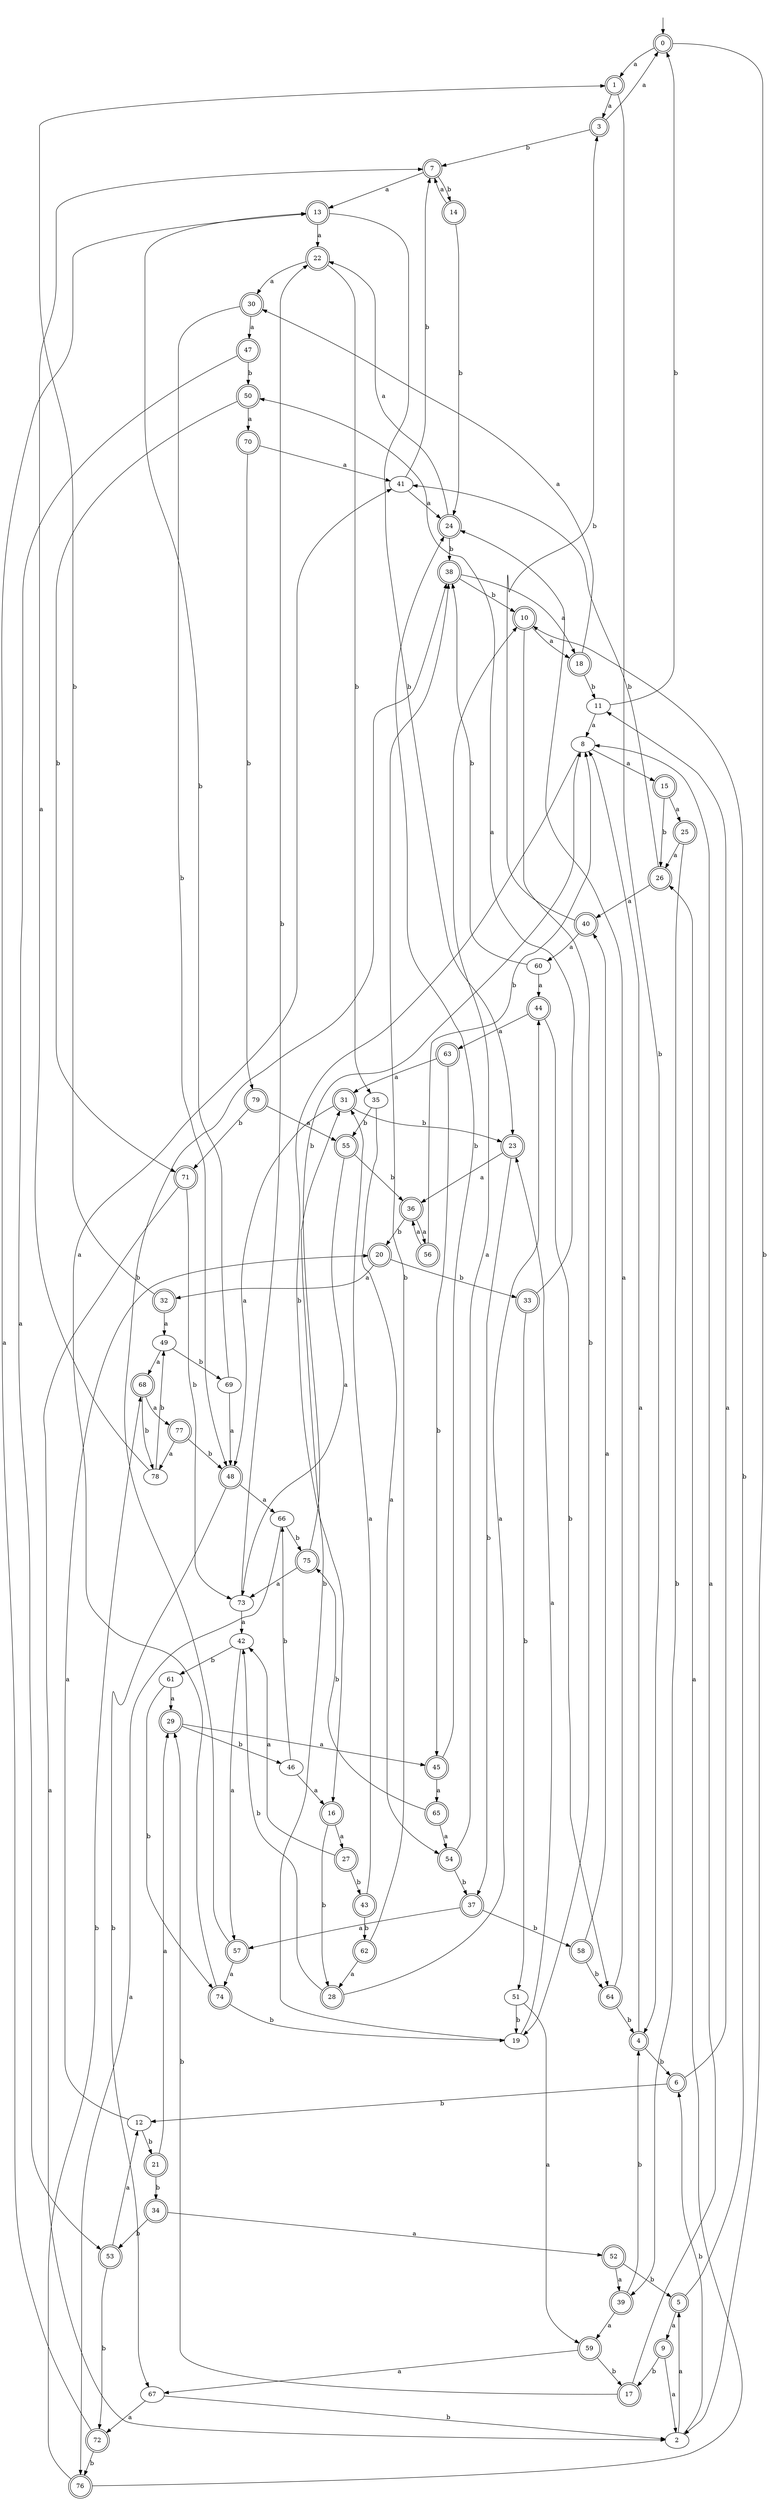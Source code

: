 digraph RandomDFA {
  __start0 [label="", shape=none];
  __start0 -> 0 [label=""];
  0 [shape=circle] [shape=doublecircle]
  0 -> 1 [label="a"]
  0 -> 2 [label="b"]
  1 [shape=doublecircle]
  1 -> 3 [label="a"]
  1 -> 4 [label="b"]
  2
  2 -> 5 [label="a"]
  2 -> 6 [label="b"]
  3 [shape=doublecircle]
  3 -> 0 [label="a"]
  3 -> 7 [label="b"]
  4 [shape=doublecircle]
  4 -> 8 [label="a"]
  4 -> 6 [label="b"]
  5 [shape=doublecircle]
  5 -> 9 [label="a"]
  5 -> 10 [label="b"]
  6 [shape=doublecircle]
  6 -> 11 [label="a"]
  6 -> 12 [label="b"]
  7 [shape=doublecircle]
  7 -> 13 [label="a"]
  7 -> 14 [label="b"]
  8
  8 -> 15 [label="a"]
  8 -> 16 [label="b"]
  9 [shape=doublecircle]
  9 -> 2 [label="a"]
  9 -> 17 [label="b"]
  10 [shape=doublecircle]
  10 -> 18 [label="a"]
  10 -> 19 [label="b"]
  11
  11 -> 8 [label="a"]
  11 -> 0 [label="b"]
  12
  12 -> 20 [label="a"]
  12 -> 21 [label="b"]
  13 [shape=doublecircle]
  13 -> 22 [label="a"]
  13 -> 23 [label="b"]
  14 [shape=doublecircle]
  14 -> 7 [label="a"]
  14 -> 24 [label="b"]
  15 [shape=doublecircle]
  15 -> 25 [label="a"]
  15 -> 26 [label="b"]
  16 [shape=doublecircle]
  16 -> 27 [label="a"]
  16 -> 28 [label="b"]
  17 [shape=doublecircle]
  17 -> 8 [label="a"]
  17 -> 29 [label="b"]
  18 [shape=doublecircle]
  18 -> 30 [label="a"]
  18 -> 11 [label="b"]
  19
  19 -> 23 [label="a"]
  19 -> 31 [label="b"]
  20 [shape=doublecircle]
  20 -> 32 [label="a"]
  20 -> 33 [label="b"]
  21 [shape=doublecircle]
  21 -> 29 [label="a"]
  21 -> 34 [label="b"]
  22 [shape=doublecircle]
  22 -> 30 [label="a"]
  22 -> 35 [label="b"]
  23 [shape=doublecircle]
  23 -> 36 [label="a"]
  23 -> 37 [label="b"]
  24 [shape=doublecircle]
  24 -> 22 [label="a"]
  24 -> 38 [label="b"]
  25 [shape=doublecircle]
  25 -> 26 [label="a"]
  25 -> 39 [label="b"]
  26 [shape=doublecircle]
  26 -> 40 [label="a"]
  26 -> 41 [label="b"]
  27 [shape=doublecircle]
  27 -> 42 [label="a"]
  27 -> 43 [label="b"]
  28 [shape=doublecircle]
  28 -> 44 [label="a"]
  28 -> 42 [label="b"]
  29 [shape=doublecircle]
  29 -> 45 [label="a"]
  29 -> 46 [label="b"]
  30 [shape=doublecircle]
  30 -> 47 [label="a"]
  30 -> 48 [label="b"]
  31 [shape=doublecircle]
  31 -> 48 [label="a"]
  31 -> 23 [label="b"]
  32 [shape=doublecircle]
  32 -> 49 [label="a"]
  32 -> 1 [label="b"]
  33 [shape=doublecircle]
  33 -> 50 [label="a"]
  33 -> 51 [label="b"]
  34 [shape=doublecircle]
  34 -> 52 [label="a"]
  34 -> 53 [label="b"]
  35
  35 -> 54 [label="a"]
  35 -> 55 [label="b"]
  36 [shape=doublecircle]
  36 -> 56 [label="a"]
  36 -> 20 [label="b"]
  37 [shape=doublecircle]
  37 -> 57 [label="a"]
  37 -> 58 [label="b"]
  38 [shape=doublecircle]
  38 -> 18 [label="a"]
  38 -> 10 [label="b"]
  39 [shape=doublecircle]
  39 -> 59 [label="a"]
  39 -> 4 [label="b"]
  40 [shape=doublecircle]
  40 -> 60 [label="a"]
  40 -> 3 [label="b"]
  41
  41 -> 24 [label="a"]
  41 -> 7 [label="b"]
  42
  42 -> 57 [label="a"]
  42 -> 61 [label="b"]
  43 [shape=doublecircle]
  43 -> 31 [label="a"]
  43 -> 62 [label="b"]
  44 [shape=doublecircle]
  44 -> 63 [label="a"]
  44 -> 64 [label="b"]
  45 [shape=doublecircle]
  45 -> 65 [label="a"]
  45 -> 24 [label="b"]
  46
  46 -> 16 [label="a"]
  46 -> 66 [label="b"]
  47 [shape=doublecircle]
  47 -> 53 [label="a"]
  47 -> 50 [label="b"]
  48 [shape=doublecircle]
  48 -> 66 [label="a"]
  48 -> 67 [label="b"]
  49
  49 -> 68 [label="a"]
  49 -> 69 [label="b"]
  50 [shape=doublecircle]
  50 -> 70 [label="a"]
  50 -> 71 [label="b"]
  51
  51 -> 59 [label="a"]
  51 -> 19 [label="b"]
  52 [shape=doublecircle]
  52 -> 39 [label="a"]
  52 -> 5 [label="b"]
  53 [shape=doublecircle]
  53 -> 12 [label="a"]
  53 -> 72 [label="b"]
  54 [shape=doublecircle]
  54 -> 10 [label="a"]
  54 -> 37 [label="b"]
  55 [shape=doublecircle]
  55 -> 73 [label="a"]
  55 -> 36 [label="b"]
  56 [shape=doublecircle]
  56 -> 36 [label="a"]
  56 -> 8 [label="b"]
  57 [shape=doublecircle]
  57 -> 74 [label="a"]
  57 -> 38 [label="b"]
  58 [shape=doublecircle]
  58 -> 40 [label="a"]
  58 -> 64 [label="b"]
  59 [shape=doublecircle]
  59 -> 67 [label="a"]
  59 -> 17 [label="b"]
  60
  60 -> 44 [label="a"]
  60 -> 38 [label="b"]
  61
  61 -> 29 [label="a"]
  61 -> 74 [label="b"]
  62 [shape=doublecircle]
  62 -> 28 [label="a"]
  62 -> 38 [label="b"]
  63 [shape=doublecircle]
  63 -> 31 [label="a"]
  63 -> 45 [label="b"]
  64 [shape=doublecircle]
  64 -> 24 [label="a"]
  64 -> 4 [label="b"]
  65 [shape=doublecircle]
  65 -> 54 [label="a"]
  65 -> 75 [label="b"]
  66
  66 -> 76 [label="a"]
  66 -> 75 [label="b"]
  67
  67 -> 72 [label="a"]
  67 -> 2 [label="b"]
  68 [shape=doublecircle]
  68 -> 77 [label="a"]
  68 -> 78 [label="b"]
  69
  69 -> 48 [label="a"]
  69 -> 13 [label="b"]
  70 [shape=doublecircle]
  70 -> 41 [label="a"]
  70 -> 79 [label="b"]
  71 [shape=doublecircle]
  71 -> 2 [label="a"]
  71 -> 73 [label="b"]
  72 [shape=doublecircle]
  72 -> 13 [label="a"]
  72 -> 76 [label="b"]
  73
  73 -> 42 [label="a"]
  73 -> 22 [label="b"]
  74 [shape=doublecircle]
  74 -> 41 [label="a"]
  74 -> 19 [label="b"]
  75 [shape=doublecircle]
  75 -> 73 [label="a"]
  75 -> 8 [label="b"]
  76 [shape=doublecircle]
  76 -> 26 [label="a"]
  76 -> 68 [label="b"]
  77 [shape=doublecircle]
  77 -> 78 [label="a"]
  77 -> 48 [label="b"]
  78
  78 -> 7 [label="a"]
  78 -> 49 [label="b"]
  79 [shape=doublecircle]
  79 -> 55 [label="a"]
  79 -> 71 [label="b"]
}
